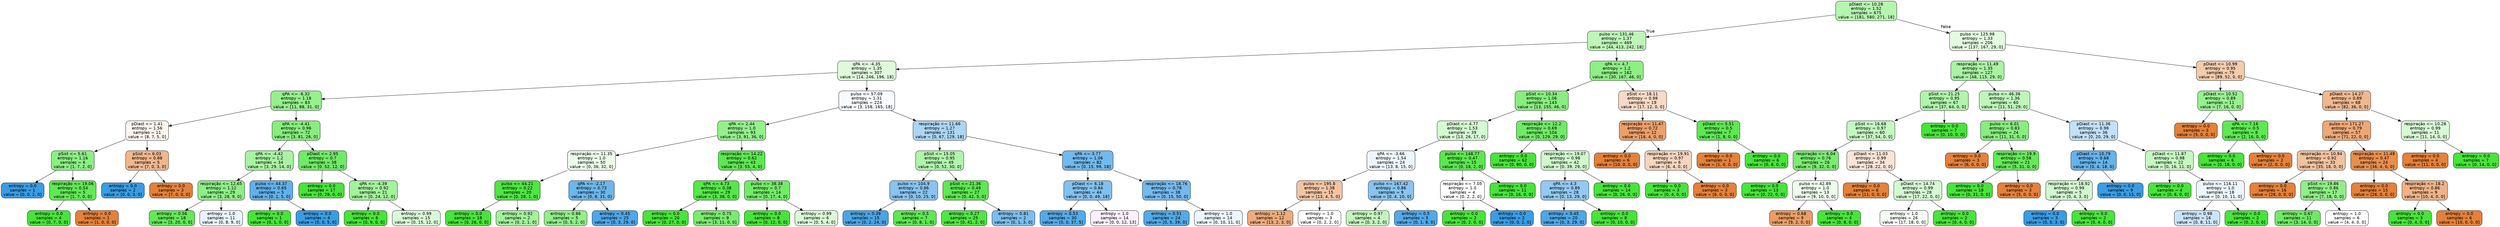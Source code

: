 digraph Tree {
node [shape=box, style="filled, rounded", color="black", fontname="helvetica"] ;
edge [fontname="helvetica"] ;
0 [label="pDiast <= 10.28\nentropy = 1.52\nsamples = 675\nvalue = [181, 580, 271, 18]", fillcolor="#b6f5b0"] ;
1 [label="pulso <= 131.46\nentropy = 1.37\nsamples = 469\nvalue = [44, 413, 242, 18]", fillcolor="#bdf6b8"] ;
0 -> 1 [labeldistance=2.5, labelangle=45, headlabel="True"] ;
2 [label="qPA <= -4.35\nentropy = 1.35\nsamples = 307\nvalue = [14, 246, 196, 18]", fillcolor="#defadb"] ;
1 -> 2 ;
3 [label="qPA <= -6.32\nentropy = 1.18\nsamples = 83\nvalue = [11, 88, 31, 0]", fillcolor="#95f08d"] ;
2 -> 3 ;
4 [label="pDiast <= 1.41\nentropy = 1.56\nsamples = 11\nvalue = [8, 7, 5, 0]", fillcolor="#fdf5f0"] ;
3 -> 4 ;
5 [label="pSist <= 5.61\nentropy = 1.16\nsamples = 6\nvalue = [1, 7, 2, 0]", fillcolor="#8cef83"] ;
4 -> 5 ;
6 [label="entropy = 0.0\nsamples = 1\nvalue = [0, 0, 2, 0]", fillcolor="#399de5"] ;
5 -> 6 ;
7 [label="respiração <= 19.06\nentropy = 0.54\nsamples = 5\nvalue = [1, 7, 0, 0]", fillcolor="#61e955"] ;
5 -> 7 ;
8 [label="entropy = 0.0\nsamples = 4\nvalue = [0, 7, 0, 0]", fillcolor="#47e539"] ;
7 -> 8 ;
9 [label="entropy = 0.0\nsamples = 1\nvalue = [1, 0, 0, 0]", fillcolor="#e58139"] ;
7 -> 9 ;
10 [label="pSist <= 6.03\nentropy = 0.88\nsamples = 5\nvalue = [7, 0, 3, 0]", fillcolor="#f0b78e"] ;
4 -> 10 ;
11 [label="entropy = 0.0\nsamples = 2\nvalue = [0, 0, 3, 0]", fillcolor="#399de5"] ;
10 -> 11 ;
12 [label="entropy = 0.0\nsamples = 3\nvalue = [7, 0, 0, 0]", fillcolor="#e58139"] ;
10 -> 12 ;
13 [label="qPA <= -4.41\nentropy = 0.96\nsamples = 72\nvalue = [3, 81, 26, 0]", fillcolor="#87ee7d"] ;
3 -> 13 ;
14 [label="qPA <= -4.42\nentropy = 1.2\nsamples = 34\nvalue = [3, 29, 14, 0]", fillcolor="#a9f3a2"] ;
13 -> 14 ;
15 [label="respiração <= 12.65\nentropy = 1.12\nsamples = 29\nvalue = [3, 28, 9, 0]", fillcolor="#8eef86"] ;
14 -> 15 ;
16 [label="entropy = 0.56\nsamples = 18\nvalue = [3, 20, 0, 0]", fillcolor="#63e957"] ;
15 -> 16 ;
17 [label="entropy = 1.0\nsamples = 11\nvalue = [0, 8, 9, 0]", fillcolor="#e9f4fc"] ;
15 -> 17 ;
18 [label="pulso <= 44.37\nentropy = 0.65\nsamples = 5\nvalue = [0, 1, 5, 0]", fillcolor="#61b1ea"] ;
14 -> 18 ;
19 [label="entropy = 0.0\nsamples = 1\nvalue = [0, 1, 0, 0]", fillcolor="#47e539"] ;
18 -> 19 ;
20 [label="entropy = 0.0\nsamples = 4\nvalue = [0, 0, 5, 0]", fillcolor="#399de5"] ;
18 -> 20 ;
21 [label="pDiast <= 2.95\nentropy = 0.7\nsamples = 38\nvalue = [0, 52, 12, 0]", fillcolor="#71eb67"] ;
13 -> 21 ;
22 [label="entropy = 0.0\nsamples = 17\nvalue = [0, 28, 0, 0]", fillcolor="#47e539"] ;
21 -> 22 ;
23 [label="qPA <= -4.39\nentropy = 0.92\nsamples = 21\nvalue = [0, 24, 12, 0]", fillcolor="#a3f29c"] ;
21 -> 23 ;
24 [label="entropy = 0.0\nsamples = 6\nvalue = [0, 9, 0, 0]", fillcolor="#47e539"] ;
23 -> 24 ;
25 [label="entropy = 0.99\nsamples = 15\nvalue = [0, 15, 12, 0]", fillcolor="#dafad7"] ;
23 -> 25 ;
26 [label="pulso <= 57.09\nentropy = 1.31\nsamples = 224\nvalue = [3, 158, 165, 18]", fillcolor="#f8fbfe"] ;
2 -> 26 ;
27 [label="qPA <= 2.44\nentropy = 1.0\nsamples = 93\nvalue = [3, 91, 36, 0]", fillcolor="#93f08b"] ;
26 -> 27 ;
28 [label="respiração <= 11.35\nentropy = 1.0\nsamples = 50\nvalue = [0, 36, 32, 0]", fillcolor="#ebfce9"] ;
27 -> 28 ;
29 [label="pulso <= 44.21\nentropy = 0.22\nsamples = 20\nvalue = [0, 28, 1, 0]", fillcolor="#4ee640"] ;
28 -> 29 ;
30 [label="entropy = 0.0\nsamples = 18\nvalue = [0, 26, 0, 0]", fillcolor="#47e539"] ;
29 -> 30 ;
31 [label="entropy = 0.92\nsamples = 2\nvalue = [0, 2, 1, 0]", fillcolor="#a3f29c"] ;
29 -> 31 ;
32 [label="qPA <= -2.17\nentropy = 0.73\nsamples = 30\nvalue = [0, 8, 31, 0]", fillcolor="#6cb6ec"] ;
28 -> 32 ;
33 [label="entropy = 0.86\nsamples = 5\nvalue = [0, 5, 2, 0]", fillcolor="#91ef88"] ;
32 -> 33 ;
34 [label="entropy = 0.45\nsamples = 25\nvalue = [0, 3, 29, 0]", fillcolor="#4da7e8"] ;
32 -> 34 ;
35 [label="respiração <= 14.22\nentropy = 0.62\nsamples = 43\nvalue = [3, 55, 4, 0]", fillcolor="#5de851"] ;
27 -> 35 ;
36 [label="qPA <= 4.73\nentropy = 0.38\nsamples = 29\nvalue = [3, 38, 0, 0]", fillcolor="#56e749"] ;
35 -> 36 ;
37 [label="entropy = 0.0\nsamples = 20\nvalue = [0, 27, 0, 0]", fillcolor="#47e539"] ;
36 -> 37 ;
38 [label="entropy = 0.75\nsamples = 9\nvalue = [3, 11, 0, 0]", fillcolor="#79ec6f"] ;
36 -> 38 ;
39 [label="pulso <= 38.38\nentropy = 0.7\nsamples = 14\nvalue = [0, 17, 4, 0]", fillcolor="#72eb68"] ;
35 -> 39 ;
40 [label="entropy = 0.0\nsamples = 8\nvalue = [0, 12, 0, 0]", fillcolor="#47e539"] ;
39 -> 40 ;
41 [label="entropy = 0.99\nsamples = 6\nvalue = [0, 5, 4, 0]", fillcolor="#dafad7"] ;
39 -> 41 ;
42 [label="respiração <= 11.66\nentropy = 1.27\nsamples = 131\nvalue = [0, 67, 129, 18]", fillcolor="#abd6f4"] ;
26 -> 42 ;
43 [label="pSist <= 15.05\nentropy = 0.95\nsamples = 49\nvalue = [0, 52, 30, 0]", fillcolor="#b1f4ab"] ;
42 -> 43 ;
44 [label="pulso <= 104.9\nentropy = 0.86\nsamples = 22\nvalue = [0, 10, 25, 0]", fillcolor="#88c4ef"] ;
43 -> 44 ;
45 [label="entropy = 0.39\nsamples = 15\nvalue = [0, 2, 24, 0]", fillcolor="#49a5e7"] ;
44 -> 45 ;
46 [label="entropy = 0.5\nsamples = 7\nvalue = [0, 8, 1, 0]", fillcolor="#5ee852"] ;
44 -> 46 ;
47 [label="pSist <= 21.36\nentropy = 0.49\nsamples = 27\nvalue = [0, 42, 5, 0]", fillcolor="#5de851"] ;
43 -> 47 ;
48 [label="entropy = 0.27\nsamples = 25\nvalue = [0, 41, 2, 0]", fillcolor="#50e643"] ;
47 -> 48 ;
49 [label="entropy = 0.81\nsamples = 2\nvalue = [0, 1, 3, 0]", fillcolor="#7bbeee"] ;
47 -> 49 ;
50 [label="qPA <= 3.77\nentropy = 1.06\nsamples = 82\nvalue = [0, 15, 99, 18]", fillcolor="#72b9ed"] ;
42 -> 50 ;
51 [label="pDiast <= 6.18\nentropy = 0.84\nsamples = 44\nvalue = [0, 0, 49, 18]", fillcolor="#82c1ef"] ;
50 -> 51 ;
52 [label="entropy = 0.53\nsamples = 30\nvalue = [0, 0, 37, 5]", fillcolor="#54aae9"] ;
51 -> 52 ;
53 [label="entropy = 1.0\nsamples = 14\nvalue = [0, 0, 12, 13]", fillcolor="#fcf0fd"] ;
51 -> 53 ;
54 [label="respiração <= 18.76\nentropy = 0.78\nsamples = 38\nvalue = [0, 15, 50, 0]", fillcolor="#74baed"] ;
50 -> 54 ;
55 [label="entropy = 0.51\nsamples = 24\nvalue = [0, 5, 39, 0]", fillcolor="#52aae8"] ;
54 -> 55 ;
56 [label="entropy = 1.0\nsamples = 14\nvalue = [0, 10, 11, 0]", fillcolor="#edf6fd"] ;
54 -> 56 ;
57 [label="qPA <= 4.7\nentropy = 1.2\nsamples = 162\nvalue = [30, 167, 46, 0]", fillcolor="#8eef85"] ;
1 -> 57 ;
58 [label="pSist <= 10.34\nentropy = 1.06\nsamples = 143\nvalue = [13, 155, 46, 0]", fillcolor="#88ee7f"] ;
57 -> 58 ;
59 [label="pDiast <= 4.77\nentropy = 1.53\nsamples = 39\nvalue = [13, 26, 17, 0]", fillcolor="#d5f9d1"] ;
58 -> 59 ;
60 [label="qPA <= -3.66\nentropy = 1.54\nsamples = 24\nvalue = [13, 8, 15, 0]", fillcolor="#eef6fd"] ;
59 -> 60 ;
61 [label="pulso <= 195.8\nentropy = 1.38\nsamples = 15\nvalue = [13, 4, 5, 0]", fillcolor="#f3c4a2"] ;
60 -> 61 ;
62 [label="entropy = 1.12\nsamples = 12\nvalue = [13, 2, 3, 0]", fillcolor="#eeab7b"] ;
61 -> 62 ;
63 [label="entropy = 1.0\nsamples = 3\nvalue = [0, 2, 2, 0]", fillcolor="#ffffff"] ;
61 -> 63 ;
64 [label="pulso <= 167.42\nentropy = 0.86\nsamples = 9\nvalue = [0, 4, 10, 0]", fillcolor="#88c4ef"] ;
60 -> 64 ;
65 [label="entropy = 0.97\nsamples = 4\nvalue = [0, 3, 2, 0]", fillcolor="#c2f6bd"] ;
64 -> 65 ;
66 [label="entropy = 0.5\nsamples = 5\nvalue = [0, 1, 8, 0]", fillcolor="#52a9e8"] ;
64 -> 66 ;
67 [label="pulso <= 148.77\nentropy = 0.47\nsamples = 15\nvalue = [0, 18, 2, 0]", fillcolor="#5be84f"] ;
59 -> 67 ;
68 [label="respiração <= 7.05\nentropy = 1.0\nsamples = 4\nvalue = [0, 2, 2, 0]", fillcolor="#ffffff"] ;
67 -> 68 ;
69 [label="entropy = 0.0\nsamples = 2\nvalue = [0, 2, 0, 0]", fillcolor="#47e539"] ;
68 -> 69 ;
70 [label="entropy = 0.0\nsamples = 2\nvalue = [0, 0, 2, 0]", fillcolor="#399de5"] ;
68 -> 70 ;
71 [label="entropy = 0.0\nsamples = 11\nvalue = [0, 16, 0, 0]", fillcolor="#47e539"] ;
67 -> 71 ;
72 [label="respiração <= 12.2\nentropy = 0.69\nsamples = 104\nvalue = [0, 129, 29, 0]", fillcolor="#70eb66"] ;
58 -> 72 ;
73 [label="entropy = 0.0\nsamples = 62\nvalue = [0, 90, 0, 0]", fillcolor="#47e539"] ;
72 -> 73 ;
74 [label="respiração <= 19.07\nentropy = 0.98\nsamples = 42\nvalue = [0, 39, 29, 0]", fillcolor="#d0f8cc"] ;
72 -> 74 ;
75 [label="qPA <= 4.3\nentropy = 0.89\nsamples = 28\nvalue = [0, 13, 29, 0]", fillcolor="#92c9f1"] ;
74 -> 75 ;
76 [label="entropy = 0.45\nsamples = 20\nvalue = [0, 3, 29, 0]", fillcolor="#4da7e8"] ;
75 -> 76 ;
77 [label="entropy = 0.0\nsamples = 8\nvalue = [0, 10, 0, 0]", fillcolor="#47e539"] ;
75 -> 77 ;
78 [label="entropy = 0.0\nsamples = 14\nvalue = [0, 26, 0, 0]", fillcolor="#47e539"] ;
74 -> 78 ;
79 [label="pSist <= 18.11\nentropy = 0.98\nsamples = 19\nvalue = [17, 12, 0, 0]", fillcolor="#f7dac5"] ;
57 -> 79 ;
80 [label="respiração <= 11.47\nentropy = 0.72\nsamples = 12\nvalue = [16, 4, 0, 0]", fillcolor="#eca06a"] ;
79 -> 80 ;
81 [label="entropy = 0.0\nsamples = 6\nvalue = [10, 0, 0, 0]", fillcolor="#e58139"] ;
80 -> 81 ;
82 [label="respiração <= 19.91\nentropy = 0.97\nsamples = 6\nvalue = [6, 4, 0, 0]", fillcolor="#f6d5bd"] ;
80 -> 82 ;
83 [label="entropy = 0.0\nsamples = 3\nvalue = [0, 4, 0, 0]", fillcolor="#47e539"] ;
82 -> 83 ;
84 [label="entropy = 0.0\nsamples = 3\nvalue = [6, 0, 0, 0]", fillcolor="#e58139"] ;
82 -> 84 ;
85 [label="pDiast <= 5.51\nentropy = 0.5\nsamples = 7\nvalue = [1, 8, 0, 0]", fillcolor="#5ee852"] ;
79 -> 85 ;
86 [label="entropy = 0.0\nsamples = 1\nvalue = [1, 0, 0, 0]", fillcolor="#e58139"] ;
85 -> 86 ;
87 [label="entropy = 0.0\nsamples = 6\nvalue = [0, 8, 0, 0]", fillcolor="#47e539"] ;
85 -> 87 ;
88 [label="pulso <= 125.98\nentropy = 1.33\nsamples = 206\nvalue = [137, 167, 29, 0]", fillcolor="#e3fbe1"] ;
0 -> 88 [labeldistance=2.5, labelangle=-45, headlabel="False"] ;
89 [label="respiração <= 11.49\nentropy = 1.35\nsamples = 127\nvalue = [48, 115, 29, 0]", fillcolor="#a9f3a3"] ;
88 -> 89 ;
90 [label="pSist <= 21.25\nentropy = 0.95\nsamples = 67\nvalue = [37, 64, 0, 0]", fillcolor="#b1f4ab"] ;
89 -> 90 ;
91 [label="pSist <= 16.68\nentropy = 0.97\nsamples = 60\nvalue = [37, 54, 0, 0]", fillcolor="#c5f7c1"] ;
90 -> 91 ;
92 [label="respiração <= 6.04\nentropy = 0.76\nsamples = 26\nvalue = [9, 32, 0, 0]", fillcolor="#7bec71"] ;
91 -> 92 ;
93 [label="entropy = 0.0\nsamples = 13\nvalue = [0, 22, 0, 0]", fillcolor="#47e539"] ;
92 -> 93 ;
94 [label="pulso <= 42.89\nentropy = 1.0\nsamples = 13\nvalue = [9, 10, 0, 0]", fillcolor="#edfceb"] ;
92 -> 94 ;
95 [label="entropy = 0.68\nsamples = 9\nvalue = [9, 2, 0, 0]", fillcolor="#eb9d65"] ;
94 -> 95 ;
96 [label="entropy = 0.0\nsamples = 4\nvalue = [0, 8, 0, 0]", fillcolor="#47e539"] ;
94 -> 96 ;
97 [label="pDiast <= 11.03\nentropy = 0.99\nsamples = 34\nvalue = [28, 22, 0, 0]", fillcolor="#f9e4d5"] ;
91 -> 97 ;
98 [label="entropy = 0.0\nsamples = 6\nvalue = [11, 0, 0, 0]", fillcolor="#e58139"] ;
97 -> 98 ;
99 [label="pDiast <= 14.74\nentropy = 0.99\nsamples = 28\nvalue = [17, 22, 0, 0]", fillcolor="#d5f9d2"] ;
97 -> 99 ;
100 [label="entropy = 1.0\nsamples = 26\nvalue = [17, 18, 0, 0]", fillcolor="#f5fef4"] ;
99 -> 100 ;
101 [label="entropy = 0.0\nsamples = 2\nvalue = [0, 4, 0, 0]", fillcolor="#47e539"] ;
99 -> 101 ;
102 [label="entropy = 0.0\nsamples = 7\nvalue = [0, 10, 0, 0]", fillcolor="#47e539"] ;
90 -> 102 ;
103 [label="pulso <= 46.36\nentropy = 1.36\nsamples = 60\nvalue = [11, 51, 29, 0]", fillcolor="#bef6b9"] ;
89 -> 103 ;
104 [label="pulso <= 6.01\nentropy = 0.83\nsamples = 24\nvalue = [11, 31, 0, 0]", fillcolor="#88ee7f"] ;
103 -> 104 ;
105 [label="entropy = 0.0\nsamples = 3\nvalue = [6, 0, 0, 0]", fillcolor="#e58139"] ;
104 -> 105 ;
106 [label="respiração <= 19.9\nentropy = 0.58\nsamples = 21\nvalue = [5, 31, 0, 0]", fillcolor="#65e959"] ;
104 -> 106 ;
107 [label="entropy = 0.0\nsamples = 18\nvalue = [0, 31, 0, 0]", fillcolor="#47e539"] ;
106 -> 107 ;
108 [label="entropy = 0.0\nsamples = 3\nvalue = [5, 0, 0, 0]", fillcolor="#e58139"] ;
106 -> 108 ;
109 [label="pDiast <= 11.36\nentropy = 0.98\nsamples = 36\nvalue = [0, 20, 29, 0]", fillcolor="#c2e1f7"] ;
103 -> 109 ;
110 [label="pDiast <= 10.79\nentropy = 0.68\nsamples = 14\nvalue = [0, 4, 18, 0]", fillcolor="#65b3eb"] ;
109 -> 110 ;
111 [label="respiração <= 18.92\nentropy = 0.99\nsamples = 5\nvalue = [0, 4, 3, 0]", fillcolor="#d1f8ce"] ;
110 -> 111 ;
112 [label="entropy = 0.0\nsamples = 3\nvalue = [0, 0, 3, 0]", fillcolor="#399de5"] ;
111 -> 112 ;
113 [label="entropy = 0.0\nsamples = 2\nvalue = [0, 4, 0, 0]", fillcolor="#47e539"] ;
111 -> 113 ;
114 [label="entropy = 0.0\nsamples = 9\nvalue = [0, 0, 15, 0]", fillcolor="#399de5"] ;
110 -> 114 ;
115 [label="pDiast <= 11.87\nentropy = 0.98\nsamples = 22\nvalue = [0, 16, 11, 0]", fillcolor="#c6f7c1"] ;
109 -> 115 ;
116 [label="entropy = 0.0\nsamples = 4\nvalue = [0, 6, 0, 0]", fillcolor="#47e539"] ;
115 -> 116 ;
117 [label="pulso <= 116.11\nentropy = 1.0\nsamples = 18\nvalue = [0, 10, 11, 0]", fillcolor="#edf6fd"] ;
115 -> 117 ;
118 [label="entropy = 0.98\nsamples = 16\nvalue = [0, 8, 11, 0]", fillcolor="#c9e4f8"] ;
117 -> 118 ;
119 [label="entropy = 0.0\nsamples = 2\nvalue = [0, 2, 0, 0]", fillcolor="#47e539"] ;
117 -> 119 ;
120 [label="pDiast <= 10.99\nentropy = 0.95\nsamples = 79\nvalue = [89, 52, 0, 0]", fillcolor="#f4cbad"] ;
88 -> 120 ;
121 [label="pDiast <= 10.52\nentropy = 0.89\nsamples = 11\nvalue = [7, 16, 0, 0]", fillcolor="#98f090"] ;
120 -> 121 ;
122 [label="entropy = 0.0\nsamples = 3\nvalue = [5, 0, 0, 0]", fillcolor="#e58139"] ;
121 -> 122 ;
123 [label="qPA <= 7.16\nentropy = 0.5\nsamples = 8\nvalue = [2, 16, 0, 0]", fillcolor="#5ee852"] ;
121 -> 123 ;
124 [label="entropy = 0.0\nsamples = 6\nvalue = [0, 16, 0, 0]", fillcolor="#47e539"] ;
123 -> 124 ;
125 [label="entropy = 0.0\nsamples = 2\nvalue = [2, 0, 0, 0]", fillcolor="#e58139"] ;
123 -> 125 ;
126 [label="pDiast <= 14.27\nentropy = 0.89\nsamples = 68\nvalue = [82, 36, 0, 0]", fillcolor="#f0b890"] ;
120 -> 126 ;
127 [label="pulso <= 171.27\nentropy = 0.79\nsamples = 57\nvalue = [71, 22, 0, 0]", fillcolor="#eda876"] ;
126 -> 127 ;
128 [label="respiração <= 10.94\nentropy = 0.92\nsamples = 33\nvalue = [35, 18, 0, 0]", fillcolor="#f2c29f"] ;
127 -> 128 ;
129 [label="entropy = 0.0\nsamples = 16\nvalue = [28, 0, 0, 0]", fillcolor="#e58139"] ;
128 -> 129 ;
130 [label="pSist <= 19.86\nentropy = 0.86\nsamples = 17\nvalue = [7, 18, 0, 0]", fillcolor="#8fef86"] ;
128 -> 130 ;
131 [label="entropy = 0.67\nsamples = 11\nvalue = [3, 14, 0, 0]", fillcolor="#6eeb63"] ;
130 -> 131 ;
132 [label="entropy = 1.0\nsamples = 6\nvalue = [4, 4, 0, 0]", fillcolor="#ffffff"] ;
130 -> 132 ;
133 [label="respiração <= 11.49\nentropy = 0.47\nsamples = 24\nvalue = [36, 4, 0, 0]", fillcolor="#e88f4f"] ;
127 -> 133 ;
134 [label="entropy = 0.0\nsamples = 15\nvalue = [26, 0, 0, 0]", fillcolor="#e58139"] ;
133 -> 134 ;
135 [label="respiração <= 18.2\nentropy = 0.86\nsamples = 9\nvalue = [10, 4, 0, 0]", fillcolor="#efb388"] ;
133 -> 135 ;
136 [label="entropy = 0.0\nsamples = 3\nvalue = [0, 4, 0, 0]", fillcolor="#47e539"] ;
135 -> 136 ;
137 [label="entropy = 0.0\nsamples = 6\nvalue = [10, 0, 0, 0]", fillcolor="#e58139"] ;
135 -> 137 ;
138 [label="respiração <= 10.28\nentropy = 0.99\nsamples = 11\nvalue = [11, 14, 0, 0]", fillcolor="#d8f9d5"] ;
126 -> 138 ;
139 [label="entropy = 0.0\nsamples = 4\nvalue = [11, 0, 0, 0]", fillcolor="#e58139"] ;
138 -> 139 ;
140 [label="entropy = 0.0\nsamples = 7\nvalue = [0, 14, 0, 0]", fillcolor="#47e539"] ;
138 -> 140 ;
}